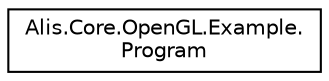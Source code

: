 digraph "Graphical Class Hierarchy"
{
 // LATEX_PDF_SIZE
  edge [fontname="Helvetica",fontsize="10",labelfontname="Helvetica",labelfontsize="10"];
  node [fontname="Helvetica",fontsize="10",shape=record];
  rankdir="LR";
  Node0 [label="Alis.Core.OpenGL.Example.\lProgram",height=0.2,width=0.4,color="black", fillcolor="white", style="filled",URL="$class_alis_1_1_core_1_1_open_g_l_1_1_example_1_1_program.html",tooltip="The program class"];
}
